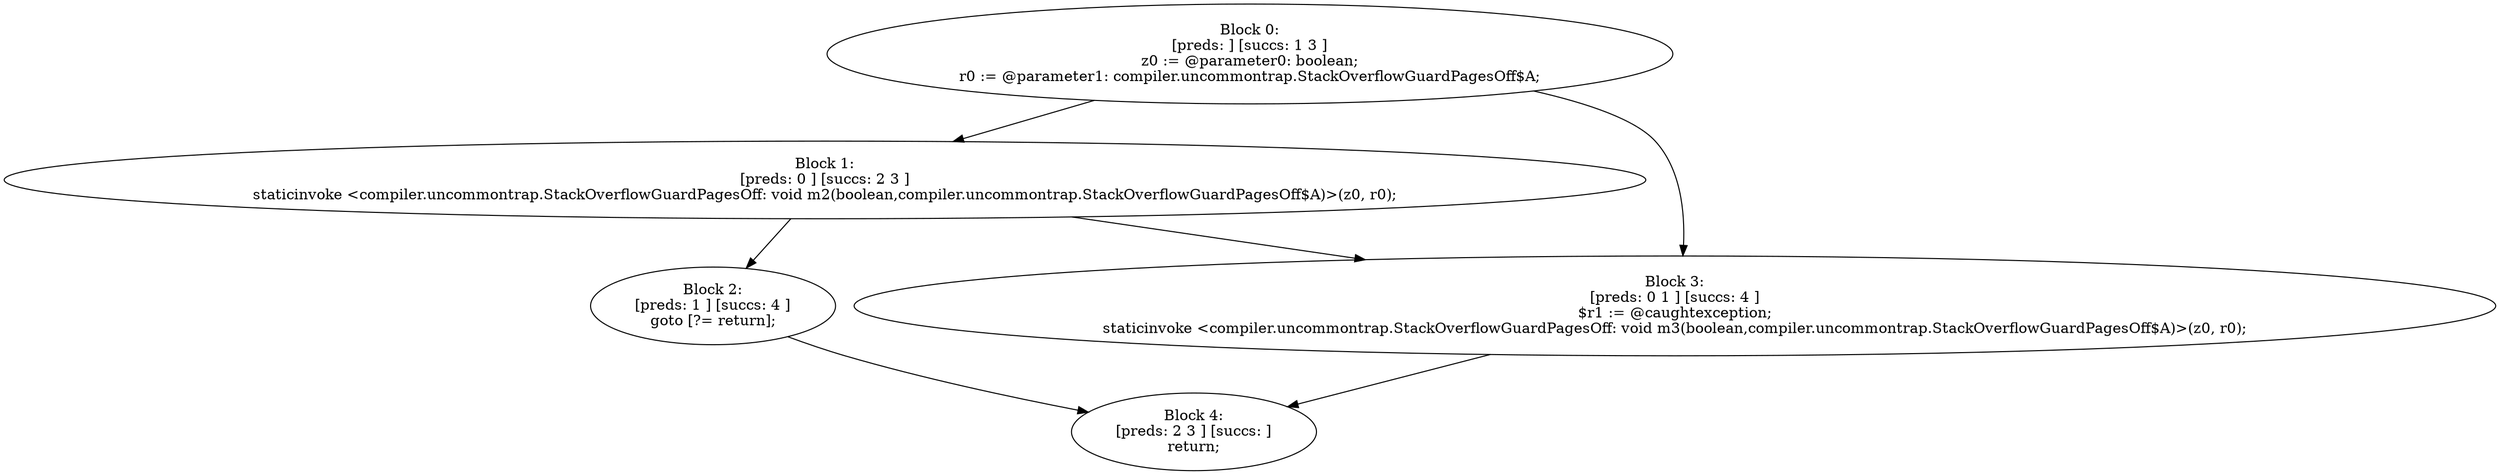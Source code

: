 digraph "unitGraph" {
    "Block 0:
[preds: ] [succs: 1 3 ]
z0 := @parameter0: boolean;
r0 := @parameter1: compiler.uncommontrap.StackOverflowGuardPagesOff$A;
"
    "Block 1:
[preds: 0 ] [succs: 2 3 ]
staticinvoke <compiler.uncommontrap.StackOverflowGuardPagesOff: void m2(boolean,compiler.uncommontrap.StackOverflowGuardPagesOff$A)>(z0, r0);
"
    "Block 2:
[preds: 1 ] [succs: 4 ]
goto [?= return];
"
    "Block 3:
[preds: 0 1 ] [succs: 4 ]
$r1 := @caughtexception;
staticinvoke <compiler.uncommontrap.StackOverflowGuardPagesOff: void m3(boolean,compiler.uncommontrap.StackOverflowGuardPagesOff$A)>(z0, r0);
"
    "Block 4:
[preds: 2 3 ] [succs: ]
return;
"
    "Block 0:
[preds: ] [succs: 1 3 ]
z0 := @parameter0: boolean;
r0 := @parameter1: compiler.uncommontrap.StackOverflowGuardPagesOff$A;
"->"Block 1:
[preds: 0 ] [succs: 2 3 ]
staticinvoke <compiler.uncommontrap.StackOverflowGuardPagesOff: void m2(boolean,compiler.uncommontrap.StackOverflowGuardPagesOff$A)>(z0, r0);
";
    "Block 0:
[preds: ] [succs: 1 3 ]
z0 := @parameter0: boolean;
r0 := @parameter1: compiler.uncommontrap.StackOverflowGuardPagesOff$A;
"->"Block 3:
[preds: 0 1 ] [succs: 4 ]
$r1 := @caughtexception;
staticinvoke <compiler.uncommontrap.StackOverflowGuardPagesOff: void m3(boolean,compiler.uncommontrap.StackOverflowGuardPagesOff$A)>(z0, r0);
";
    "Block 1:
[preds: 0 ] [succs: 2 3 ]
staticinvoke <compiler.uncommontrap.StackOverflowGuardPagesOff: void m2(boolean,compiler.uncommontrap.StackOverflowGuardPagesOff$A)>(z0, r0);
"->"Block 2:
[preds: 1 ] [succs: 4 ]
goto [?= return];
";
    "Block 1:
[preds: 0 ] [succs: 2 3 ]
staticinvoke <compiler.uncommontrap.StackOverflowGuardPagesOff: void m2(boolean,compiler.uncommontrap.StackOverflowGuardPagesOff$A)>(z0, r0);
"->"Block 3:
[preds: 0 1 ] [succs: 4 ]
$r1 := @caughtexception;
staticinvoke <compiler.uncommontrap.StackOverflowGuardPagesOff: void m3(boolean,compiler.uncommontrap.StackOverflowGuardPagesOff$A)>(z0, r0);
";
    "Block 2:
[preds: 1 ] [succs: 4 ]
goto [?= return];
"->"Block 4:
[preds: 2 3 ] [succs: ]
return;
";
    "Block 3:
[preds: 0 1 ] [succs: 4 ]
$r1 := @caughtexception;
staticinvoke <compiler.uncommontrap.StackOverflowGuardPagesOff: void m3(boolean,compiler.uncommontrap.StackOverflowGuardPagesOff$A)>(z0, r0);
"->"Block 4:
[preds: 2 3 ] [succs: ]
return;
";
}
